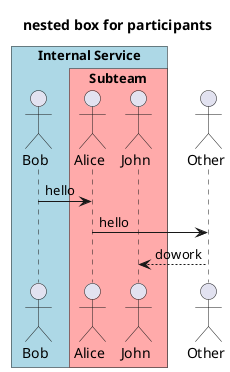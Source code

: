 @startuml

title nested box for participants

!pragma teoz true
box "Internal Service" #LightBlue
    actor Bob
    box "Subteam" #FFAAAA
        actor Alice
        actor John
    end box
end box

actor Other

Bob -> Alice : hello
Alice -> Other : hello
John <-- Other : dowork

@enduml